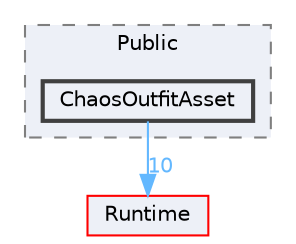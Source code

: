 digraph "ChaosOutfitAsset"
{
 // INTERACTIVE_SVG=YES
 // LATEX_PDF_SIZE
  bgcolor="transparent";
  edge [fontname=Helvetica,fontsize=10,labelfontname=Helvetica,labelfontsize=10];
  node [fontname=Helvetica,fontsize=10,shape=box,height=0.2,width=0.4];
  compound=true
  subgraph clusterdir_53fb7dcb6a14e5876b18034d7e31924a {
    graph [ bgcolor="#edf0f7", pencolor="grey50", label="Public", fontname=Helvetica,fontsize=10 style="filled,dashed", URL="dir_53fb7dcb6a14e5876b18034d7e31924a.html",tooltip=""]
  dir_95a4cb84b32836a95dc34782ae469838 [label="ChaosOutfitAsset", fillcolor="#edf0f7", color="grey25", style="filled,bold", URL="dir_95a4cb84b32836a95dc34782ae469838.html",tooltip=""];
  }
  dir_7536b172fbd480bfd146a1b1acd6856b [label="Runtime", fillcolor="#edf0f7", color="red", style="filled", URL="dir_7536b172fbd480bfd146a1b1acd6856b.html",tooltip=""];
  dir_95a4cb84b32836a95dc34782ae469838->dir_7536b172fbd480bfd146a1b1acd6856b [headlabel="10", labeldistance=1.5 headhref="dir_000162_000984.html" href="dir_000162_000984.html" color="steelblue1" fontcolor="steelblue1"];
}
